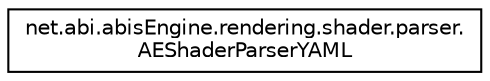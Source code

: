 digraph "Graphical Class Hierarchy"
{
 // LATEX_PDF_SIZE
  edge [fontname="Helvetica",fontsize="10",labelfontname="Helvetica",labelfontsize="10"];
  node [fontname="Helvetica",fontsize="10",shape=record];
  rankdir="LR";
  Node0 [label="net.abi.abisEngine.rendering.shader.parser.\lAEShaderParserYAML",height=0.2,width=0.4,color="black", fillcolor="white", style="filled",URL="$da/d13/classnet_1_1abi_1_1abis_engine_1_1rendering_1_1shader_1_1parser_1_1_a_e_shader_parser_y_a_m_l.html",tooltip=" "];
}
